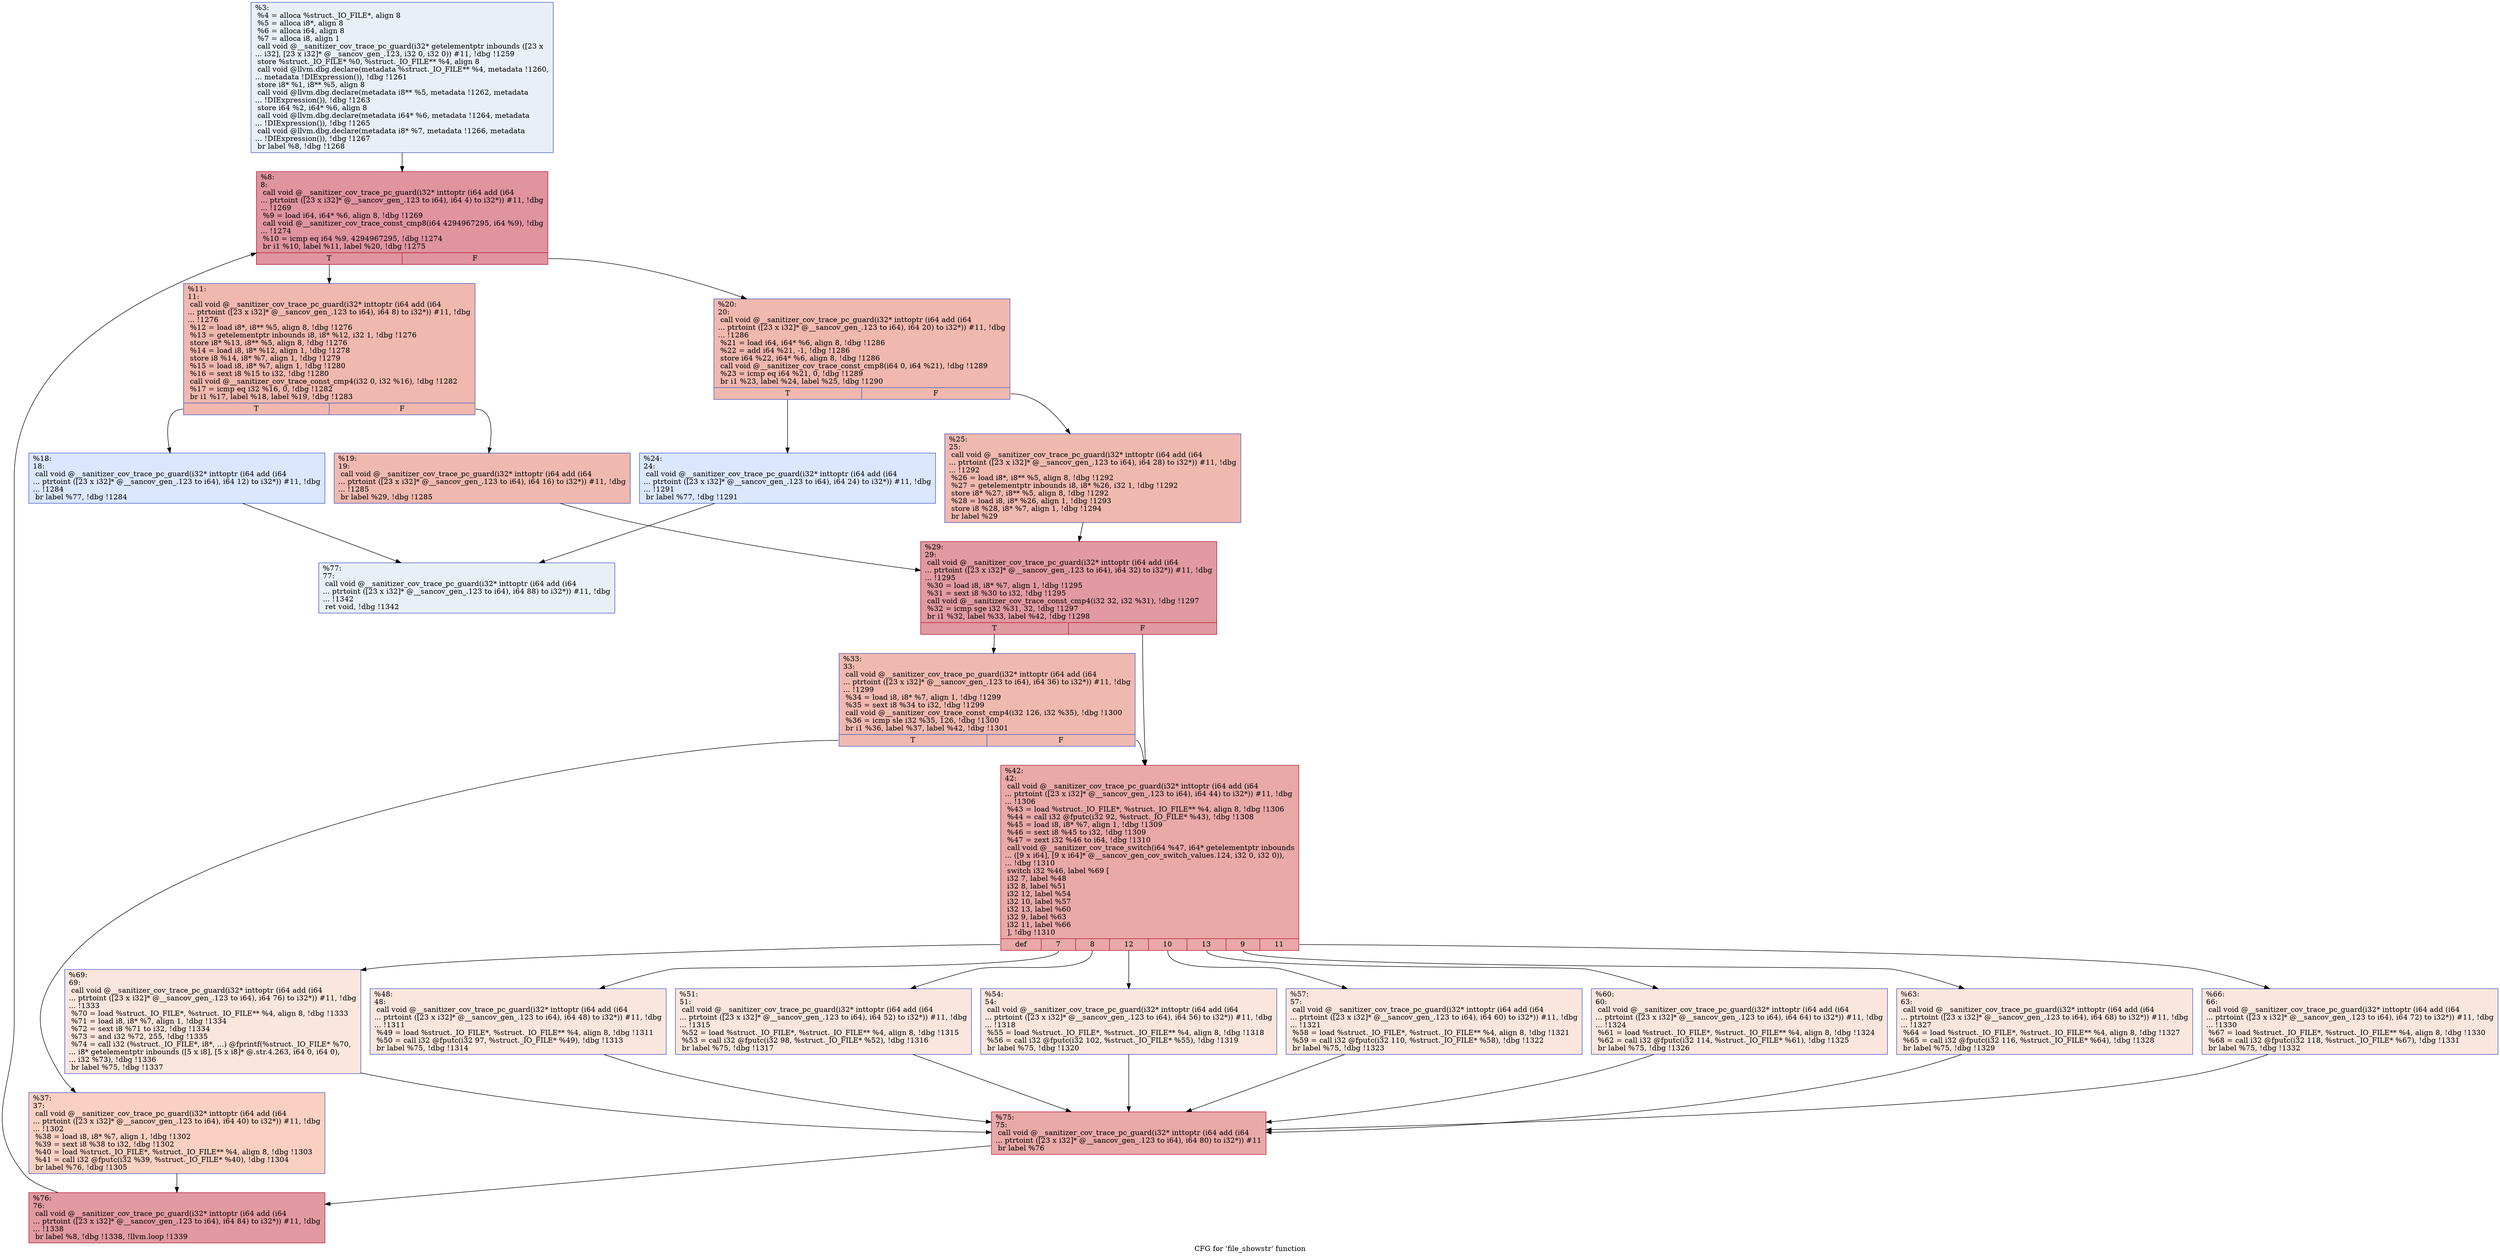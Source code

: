 digraph "CFG for 'file_showstr' function" {
	label="CFG for 'file_showstr' function";

	Node0x5555559e9ce0 [shape=record,color="#3d50c3ff", style=filled, fillcolor="#cedaeb70",label="{%3:\l  %4 = alloca %struct._IO_FILE*, align 8\l  %5 = alloca i8*, align 8\l  %6 = alloca i64, align 8\l  %7 = alloca i8, align 1\l  call void @__sanitizer_cov_trace_pc_guard(i32* getelementptr inbounds ([23 x\l... i32], [23 x i32]* @__sancov_gen_.123, i32 0, i32 0)) #11, !dbg !1259\l  store %struct._IO_FILE* %0, %struct._IO_FILE** %4, align 8\l  call void @llvm.dbg.declare(metadata %struct._IO_FILE** %4, metadata !1260,\l... metadata !DIExpression()), !dbg !1261\l  store i8* %1, i8** %5, align 8\l  call void @llvm.dbg.declare(metadata i8** %5, metadata !1262, metadata\l... !DIExpression()), !dbg !1263\l  store i64 %2, i64* %6, align 8\l  call void @llvm.dbg.declare(metadata i64* %6, metadata !1264, metadata\l... !DIExpression()), !dbg !1265\l  call void @llvm.dbg.declare(metadata i8* %7, metadata !1266, metadata\l... !DIExpression()), !dbg !1267\l  br label %8, !dbg !1268\l}"];
	Node0x5555559e9ce0 -> Node0x5555559e9e70;
	Node0x5555559e9e70 [shape=record,color="#b70d28ff", style=filled, fillcolor="#b70d2870",label="{%8:\l8:                                                \l  call void @__sanitizer_cov_trace_pc_guard(i32* inttoptr (i64 add (i64\l... ptrtoint ([23 x i32]* @__sancov_gen_.123 to i64), i64 4) to i32*)) #11, !dbg\l... !1269\l  %9 = load i64, i64* %6, align 8, !dbg !1269\l  call void @__sanitizer_cov_trace_const_cmp8(i64 4294967295, i64 %9), !dbg\l... !1274\l  %10 = icmp eq i64 %9, 4294967295, !dbg !1274\l  br i1 %10, label %11, label %20, !dbg !1275\l|{<s0>T|<s1>F}}"];
	Node0x5555559e9e70:s0 -> Node0x5555559e9ec0;
	Node0x5555559e9e70:s1 -> Node0x5555559e9fb0;
	Node0x5555559e9ec0 [shape=record,color="#3d50c3ff", style=filled, fillcolor="#dc5d4a70",label="{%11:\l11:                                               \l  call void @__sanitizer_cov_trace_pc_guard(i32* inttoptr (i64 add (i64\l... ptrtoint ([23 x i32]* @__sancov_gen_.123 to i64), i64 8) to i32*)) #11, !dbg\l... !1276\l  %12 = load i8*, i8** %5, align 8, !dbg !1276\l  %13 = getelementptr inbounds i8, i8* %12, i32 1, !dbg !1276\l  store i8* %13, i8** %5, align 8, !dbg !1276\l  %14 = load i8, i8* %12, align 1, !dbg !1278\l  store i8 %14, i8* %7, align 1, !dbg !1279\l  %15 = load i8, i8* %7, align 1, !dbg !1280\l  %16 = sext i8 %15 to i32, !dbg !1280\l  call void @__sanitizer_cov_trace_const_cmp4(i32 0, i32 %16), !dbg !1282\l  %17 = icmp eq i32 %16, 0, !dbg !1282\l  br i1 %17, label %18, label %19, !dbg !1283\l|{<s0>T|<s1>F}}"];
	Node0x5555559e9ec0:s0 -> Node0x5555559e9f10;
	Node0x5555559e9ec0:s1 -> Node0x5555559e9f60;
	Node0x5555559e9f10 [shape=record,color="#3d50c3ff", style=filled, fillcolor="#abc8fd70",label="{%18:\l18:                                               \l  call void @__sanitizer_cov_trace_pc_guard(i32* inttoptr (i64 add (i64\l... ptrtoint ([23 x i32]* @__sancov_gen_.123 to i64), i64 12) to i32*)) #11, !dbg\l... !1284\l  br label %77, !dbg !1284\l}"];
	Node0x5555559e9f10 -> Node0x5555559ea500;
	Node0x5555559e9f60 [shape=record,color="#3d50c3ff", style=filled, fillcolor="#de614d70",label="{%19:\l19:                                               \l  call void @__sanitizer_cov_trace_pc_guard(i32* inttoptr (i64 add (i64\l... ptrtoint ([23 x i32]* @__sancov_gen_.123 to i64), i64 16) to i32*)) #11, !dbg\l... !1285\l  br label %29, !dbg !1285\l}"];
	Node0x5555559e9f60 -> Node0x5555559ea0a0;
	Node0x5555559e9fb0 [shape=record,color="#3d50c3ff", style=filled, fillcolor="#dc5d4a70",label="{%20:\l20:                                               \l  call void @__sanitizer_cov_trace_pc_guard(i32* inttoptr (i64 add (i64\l... ptrtoint ([23 x i32]* @__sancov_gen_.123 to i64), i64 20) to i32*)) #11, !dbg\l... !1286\l  %21 = load i64, i64* %6, align 8, !dbg !1286\l  %22 = add i64 %21, -1, !dbg !1286\l  store i64 %22, i64* %6, align 8, !dbg !1286\l  call void @__sanitizer_cov_trace_const_cmp8(i64 0, i64 %21), !dbg !1289\l  %23 = icmp eq i64 %21, 0, !dbg !1289\l  br i1 %23, label %24, label %25, !dbg !1290\l|{<s0>T|<s1>F}}"];
	Node0x5555559e9fb0:s0 -> Node0x5555559ea000;
	Node0x5555559e9fb0:s1 -> Node0x5555559ea050;
	Node0x5555559ea000 [shape=record,color="#3d50c3ff", style=filled, fillcolor="#abc8fd70",label="{%24:\l24:                                               \l  call void @__sanitizer_cov_trace_pc_guard(i32* inttoptr (i64 add (i64\l... ptrtoint ([23 x i32]* @__sancov_gen_.123 to i64), i64 24) to i32*)) #11, !dbg\l... !1291\l  br label %77, !dbg !1291\l}"];
	Node0x5555559ea000 -> Node0x5555559ea500;
	Node0x5555559ea050 [shape=record,color="#3d50c3ff", style=filled, fillcolor="#de614d70",label="{%25:\l25:                                               \l  call void @__sanitizer_cov_trace_pc_guard(i32* inttoptr (i64 add (i64\l... ptrtoint ([23 x i32]* @__sancov_gen_.123 to i64), i64 28) to i32*)) #11, !dbg\l... !1292\l  %26 = load i8*, i8** %5, align 8, !dbg !1292\l  %27 = getelementptr inbounds i8, i8* %26, i32 1, !dbg !1292\l  store i8* %27, i8** %5, align 8, !dbg !1292\l  %28 = load i8, i8* %26, align 1, !dbg !1293\l  store i8 %28, i8* %7, align 1, !dbg !1294\l  br label %29\l}"];
	Node0x5555559ea050 -> Node0x5555559ea0a0;
	Node0x5555559ea0a0 [shape=record,color="#b70d28ff", style=filled, fillcolor="#bb1b2c70",label="{%29:\l29:                                               \l  call void @__sanitizer_cov_trace_pc_guard(i32* inttoptr (i64 add (i64\l... ptrtoint ([23 x i32]* @__sancov_gen_.123 to i64), i64 32) to i32*)) #11, !dbg\l... !1295\l  %30 = load i8, i8* %7, align 1, !dbg !1295\l  %31 = sext i8 %30 to i32, !dbg !1295\l  call void @__sanitizer_cov_trace_const_cmp4(i32 32, i32 %31), !dbg !1297\l  %32 = icmp sge i32 %31, 32, !dbg !1297\l  br i1 %32, label %33, label %42, !dbg !1298\l|{<s0>T|<s1>F}}"];
	Node0x5555559ea0a0:s0 -> Node0x5555559ea0f0;
	Node0x5555559ea0a0:s1 -> Node0x5555559ea190;
	Node0x5555559ea0f0 [shape=record,color="#3d50c3ff", style=filled, fillcolor="#de614d70",label="{%33:\l33:                                               \l  call void @__sanitizer_cov_trace_pc_guard(i32* inttoptr (i64 add (i64\l... ptrtoint ([23 x i32]* @__sancov_gen_.123 to i64), i64 36) to i32*)) #11, !dbg\l... !1299\l  %34 = load i8, i8* %7, align 1, !dbg !1299\l  %35 = sext i8 %34 to i32, !dbg !1299\l  call void @__sanitizer_cov_trace_const_cmp4(i32 126, i32 %35), !dbg !1300\l  %36 = icmp sle i32 %35, 126, !dbg !1300\l  br i1 %36, label %37, label %42, !dbg !1301\l|{<s0>T|<s1>F}}"];
	Node0x5555559ea0f0:s0 -> Node0x5555559ea140;
	Node0x5555559ea0f0:s1 -> Node0x5555559ea190;
	Node0x5555559ea140 [shape=record,color="#3d50c3ff", style=filled, fillcolor="#f3947570",label="{%37:\l37:                                               \l  call void @__sanitizer_cov_trace_pc_guard(i32* inttoptr (i64 add (i64\l... ptrtoint ([23 x i32]* @__sancov_gen_.123 to i64), i64 40) to i32*)) #11, !dbg\l... !1302\l  %38 = load i8, i8* %7, align 1, !dbg !1302\l  %39 = sext i8 %38 to i32, !dbg !1302\l  %40 = load %struct._IO_FILE*, %struct._IO_FILE** %4, align 8, !dbg !1303\l  %41 = call i32 @fputc(i32 %39, %struct._IO_FILE* %40), !dbg !1304\l  br label %76, !dbg !1305\l}"];
	Node0x5555559ea140 -> Node0x5555559ea4b0;
	Node0x5555559ea190 [shape=record,color="#b70d28ff", style=filled, fillcolor="#ca3b3770",label="{%42:\l42:                                               \l  call void @__sanitizer_cov_trace_pc_guard(i32* inttoptr (i64 add (i64\l... ptrtoint ([23 x i32]* @__sancov_gen_.123 to i64), i64 44) to i32*)) #11, !dbg\l... !1306\l  %43 = load %struct._IO_FILE*, %struct._IO_FILE** %4, align 8, !dbg !1306\l  %44 = call i32 @fputc(i32 92, %struct._IO_FILE* %43), !dbg !1308\l  %45 = load i8, i8* %7, align 1, !dbg !1309\l  %46 = sext i8 %45 to i32, !dbg !1309\l  %47 = zext i32 %46 to i64, !dbg !1310\l  call void @__sanitizer_cov_trace_switch(i64 %47, i64* getelementptr inbounds\l... ([9 x i64], [9 x i64]* @__sancov_gen_cov_switch_values.124, i32 0, i32 0)),\l... !dbg !1310\l  switch i32 %46, label %69 [\l    i32 7, label %48\l    i32 8, label %51\l    i32 12, label %54\l    i32 10, label %57\l    i32 13, label %60\l    i32 9, label %63\l    i32 11, label %66\l  ], !dbg !1310\l|{<s0>def|<s1>7|<s2>8|<s3>12|<s4>10|<s5>13|<s6>9|<s7>11}}"];
	Node0x5555559ea190:s0 -> Node0x5555559ea410;
	Node0x5555559ea190:s1 -> Node0x5555559ea1e0;
	Node0x5555559ea190:s2 -> Node0x5555559ea230;
	Node0x5555559ea190:s3 -> Node0x5555559ea280;
	Node0x5555559ea190:s4 -> Node0x5555559ea2d0;
	Node0x5555559ea190:s5 -> Node0x5555559ea320;
	Node0x5555559ea190:s6 -> Node0x5555559ea370;
	Node0x5555559ea190:s7 -> Node0x5555559ea3c0;
	Node0x5555559ea1e0 [shape=record,color="#3d50c3ff", style=filled, fillcolor="#f3c7b170",label="{%48:\l48:                                               \l  call void @__sanitizer_cov_trace_pc_guard(i32* inttoptr (i64 add (i64\l... ptrtoint ([23 x i32]* @__sancov_gen_.123 to i64), i64 48) to i32*)) #11, !dbg\l... !1311\l  %49 = load %struct._IO_FILE*, %struct._IO_FILE** %4, align 8, !dbg !1311\l  %50 = call i32 @fputc(i32 97, %struct._IO_FILE* %49), !dbg !1313\l  br label %75, !dbg !1314\l}"];
	Node0x5555559ea1e0 -> Node0x5555559ea460;
	Node0x5555559ea230 [shape=record,color="#3d50c3ff", style=filled, fillcolor="#f3c7b170",label="{%51:\l51:                                               \l  call void @__sanitizer_cov_trace_pc_guard(i32* inttoptr (i64 add (i64\l... ptrtoint ([23 x i32]* @__sancov_gen_.123 to i64), i64 52) to i32*)) #11, !dbg\l... !1315\l  %52 = load %struct._IO_FILE*, %struct._IO_FILE** %4, align 8, !dbg !1315\l  %53 = call i32 @fputc(i32 98, %struct._IO_FILE* %52), !dbg !1316\l  br label %75, !dbg !1317\l}"];
	Node0x5555559ea230 -> Node0x5555559ea460;
	Node0x5555559ea280 [shape=record,color="#3d50c3ff", style=filled, fillcolor="#f3c7b170",label="{%54:\l54:                                               \l  call void @__sanitizer_cov_trace_pc_guard(i32* inttoptr (i64 add (i64\l... ptrtoint ([23 x i32]* @__sancov_gen_.123 to i64), i64 56) to i32*)) #11, !dbg\l... !1318\l  %55 = load %struct._IO_FILE*, %struct._IO_FILE** %4, align 8, !dbg !1318\l  %56 = call i32 @fputc(i32 102, %struct._IO_FILE* %55), !dbg !1319\l  br label %75, !dbg !1320\l}"];
	Node0x5555559ea280 -> Node0x5555559ea460;
	Node0x5555559ea2d0 [shape=record,color="#3d50c3ff", style=filled, fillcolor="#f3c7b170",label="{%57:\l57:                                               \l  call void @__sanitizer_cov_trace_pc_guard(i32* inttoptr (i64 add (i64\l... ptrtoint ([23 x i32]* @__sancov_gen_.123 to i64), i64 60) to i32*)) #11, !dbg\l... !1321\l  %58 = load %struct._IO_FILE*, %struct._IO_FILE** %4, align 8, !dbg !1321\l  %59 = call i32 @fputc(i32 110, %struct._IO_FILE* %58), !dbg !1322\l  br label %75, !dbg !1323\l}"];
	Node0x5555559ea2d0 -> Node0x5555559ea460;
	Node0x5555559ea320 [shape=record,color="#3d50c3ff", style=filled, fillcolor="#f3c7b170",label="{%60:\l60:                                               \l  call void @__sanitizer_cov_trace_pc_guard(i32* inttoptr (i64 add (i64\l... ptrtoint ([23 x i32]* @__sancov_gen_.123 to i64), i64 64) to i32*)) #11, !dbg\l... !1324\l  %61 = load %struct._IO_FILE*, %struct._IO_FILE** %4, align 8, !dbg !1324\l  %62 = call i32 @fputc(i32 114, %struct._IO_FILE* %61), !dbg !1325\l  br label %75, !dbg !1326\l}"];
	Node0x5555559ea320 -> Node0x5555559ea460;
	Node0x5555559ea370 [shape=record,color="#3d50c3ff", style=filled, fillcolor="#f3c7b170",label="{%63:\l63:                                               \l  call void @__sanitizer_cov_trace_pc_guard(i32* inttoptr (i64 add (i64\l... ptrtoint ([23 x i32]* @__sancov_gen_.123 to i64), i64 68) to i32*)) #11, !dbg\l... !1327\l  %64 = load %struct._IO_FILE*, %struct._IO_FILE** %4, align 8, !dbg !1327\l  %65 = call i32 @fputc(i32 116, %struct._IO_FILE* %64), !dbg !1328\l  br label %75, !dbg !1329\l}"];
	Node0x5555559ea370 -> Node0x5555559ea460;
	Node0x5555559ea3c0 [shape=record,color="#3d50c3ff", style=filled, fillcolor="#f3c7b170",label="{%66:\l66:                                               \l  call void @__sanitizer_cov_trace_pc_guard(i32* inttoptr (i64 add (i64\l... ptrtoint ([23 x i32]* @__sancov_gen_.123 to i64), i64 72) to i32*)) #11, !dbg\l... !1330\l  %67 = load %struct._IO_FILE*, %struct._IO_FILE** %4, align 8, !dbg !1330\l  %68 = call i32 @fputc(i32 118, %struct._IO_FILE* %67), !dbg !1331\l  br label %75, !dbg !1332\l}"];
	Node0x5555559ea3c0 -> Node0x5555559ea460;
	Node0x5555559ea410 [shape=record,color="#3d50c3ff", style=filled, fillcolor="#f3c7b170",label="{%69:\l69:                                               \l  call void @__sanitizer_cov_trace_pc_guard(i32* inttoptr (i64 add (i64\l... ptrtoint ([23 x i32]* @__sancov_gen_.123 to i64), i64 76) to i32*)) #11, !dbg\l... !1333\l  %70 = load %struct._IO_FILE*, %struct._IO_FILE** %4, align 8, !dbg !1333\l  %71 = load i8, i8* %7, align 1, !dbg !1334\l  %72 = sext i8 %71 to i32, !dbg !1334\l  %73 = and i32 %72, 255, !dbg !1335\l  %74 = call i32 (%struct._IO_FILE*, i8*, ...) @fprintf(%struct._IO_FILE* %70,\l... i8* getelementptr inbounds ([5 x i8], [5 x i8]* @.str.4.263, i64 0, i64 0),\l... i32 %73), !dbg !1336\l  br label %75, !dbg !1337\l}"];
	Node0x5555559ea410 -> Node0x5555559ea460;
	Node0x5555559ea460 [shape=record,color="#b70d28ff", style=filled, fillcolor="#ca3b3770",label="{%75:\l75:                                               \l  call void @__sanitizer_cov_trace_pc_guard(i32* inttoptr (i64 add (i64\l... ptrtoint ([23 x i32]* @__sancov_gen_.123 to i64), i64 80) to i32*)) #11\l  br label %76\l}"];
	Node0x5555559ea460 -> Node0x5555559ea4b0;
	Node0x5555559ea4b0 [shape=record,color="#b70d28ff", style=filled, fillcolor="#bb1b2c70",label="{%76:\l76:                                               \l  call void @__sanitizer_cov_trace_pc_guard(i32* inttoptr (i64 add (i64\l... ptrtoint ([23 x i32]* @__sancov_gen_.123 to i64), i64 84) to i32*)) #11, !dbg\l... !1338\l  br label %8, !dbg !1338, !llvm.loop !1339\l}"];
	Node0x5555559ea4b0 -> Node0x5555559e9e70;
	Node0x5555559ea500 [shape=record,color="#3d50c3ff", style=filled, fillcolor="#cedaeb70",label="{%77:\l77:                                               \l  call void @__sanitizer_cov_trace_pc_guard(i32* inttoptr (i64 add (i64\l... ptrtoint ([23 x i32]* @__sancov_gen_.123 to i64), i64 88) to i32*)) #11, !dbg\l... !1342\l  ret void, !dbg !1342\l}"];
}
